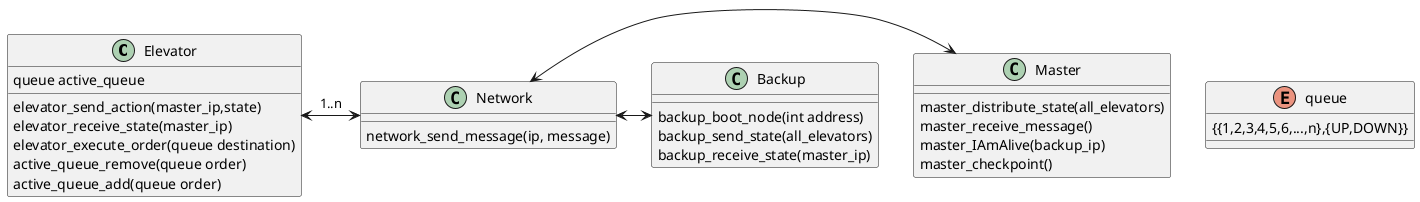 @startuml

class Elevator  {
    queue active_queue
    elevator_send_action(master_ip,state)
    elevator_receive_state(master_ip)
    elevator_execute_order(queue destination)
    active_queue_remove(queue order)
    active_queue_add(queue order)
}
class Master{
    master_distribute_state(all_elevators)
    master_receive_message()
    master_IAmAlive(backup_ip)
    master_checkpoint()
}
class Network{
    network_send_message(ip, message)
}

class Backup{
    backup_boot_node(int address)
    backup_send_state(all_elevators)
    backup_receive_state(master_ip)
}



enum queue {
    {{1,2,3,4,5,6,...,n},{UP,DOWN}}
}

Elevator  <-> Network: 1..n
Network <-> Master
Network <-> Backup





@enduml
